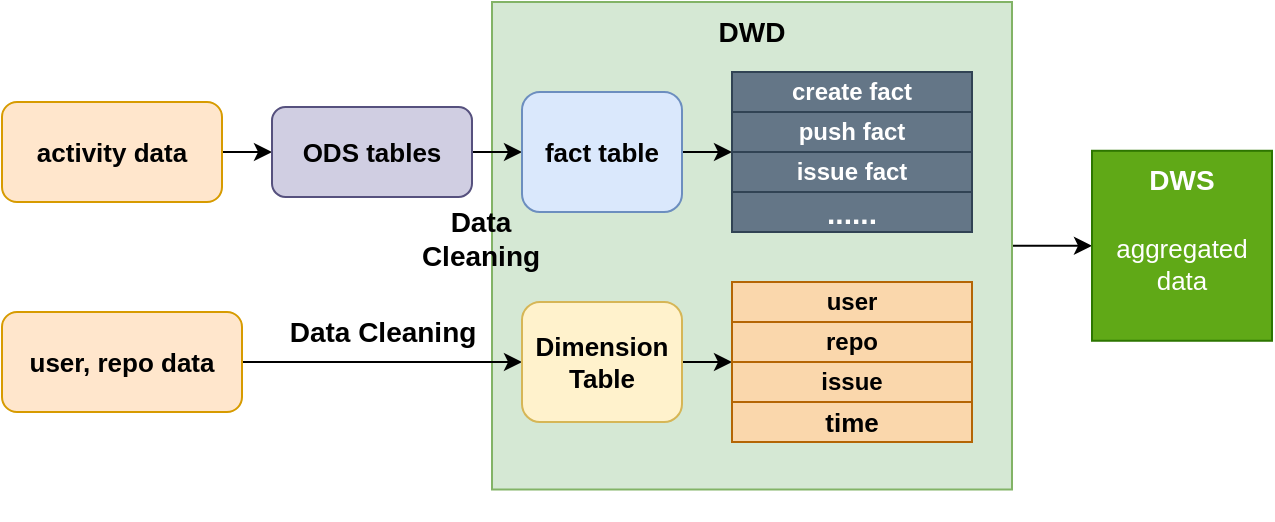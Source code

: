 <mxfile version="21.2.7" type="device">
  <diagram id="XBmsRkTeexYDoVoXpFaD" name="第 1 页">
    <mxGraphModel dx="797" dy="539" grid="1" gridSize="10" guides="1" tooltips="1" connect="1" arrows="1" fold="1" page="1" pageScale="1" pageWidth="827" pageHeight="1169" math="0" shadow="0">
      <root>
        <mxCell id="0" />
        <mxCell id="1" parent="0" />
        <mxCell id="hIDINZtTS6Osp7tBYlqM-32" value="" style="edgeStyle=orthogonalEdgeStyle;rounded=0;orthogonalLoop=1;jettySize=auto;html=1;" edge="1" parent="1" source="hIDINZtTS6Osp7tBYlqM-30" target="hIDINZtTS6Osp7tBYlqM-31">
          <mxGeometry relative="1" as="geometry" />
        </mxCell>
        <mxCell id="hIDINZtTS6Osp7tBYlqM-30" value="DWD&lt;br style=&quot;font-size: 14px;&quot;&gt;&lt;br style=&quot;font-size: 14px;&quot;&gt;&lt;br style=&quot;font-size: 14px;&quot;&gt;&lt;br style=&quot;font-size: 14px;&quot;&gt;&lt;br style=&quot;font-size: 14px;&quot;&gt;&lt;br style=&quot;font-size: 14px;&quot;&gt;&lt;br style=&quot;font-size: 14px;&quot;&gt;&lt;br style=&quot;font-size: 14px;&quot;&gt;&lt;br style=&quot;font-size: 14px;&quot;&gt;&lt;br style=&quot;font-size: 14px;&quot;&gt;&lt;br style=&quot;font-size: 14px;&quot;&gt;&lt;br style=&quot;font-size: 14px;&quot;&gt;&lt;br style=&quot;font-size: 14px;&quot;&gt;&lt;br style=&quot;font-size: 14px;&quot;&gt;&lt;br style=&quot;font-size: 14px;&quot;&gt;" style="rounded=0;whiteSpace=wrap;html=1;verticalAlign=top;fontStyle=1;fontSize=14;fillColor=#d5e8d4;strokeColor=#82b366;" vertex="1" parent="1">
          <mxGeometry x="380" y="150" width="260" height="243.75" as="geometry" />
        </mxCell>
        <mxCell id="hIDINZtTS6Osp7tBYlqM-27" value="" style="edgeStyle=orthogonalEdgeStyle;rounded=0;orthogonalLoop=1;jettySize=auto;html=1;" edge="1" parent="1" source="hIDINZtTS6Osp7tBYlqM-3" target="hIDINZtTS6Osp7tBYlqM-10">
          <mxGeometry relative="1" as="geometry" />
        </mxCell>
        <mxCell id="hIDINZtTS6Osp7tBYlqM-3" value="activity data" style="rounded=1;whiteSpace=wrap;html=1;fontStyle=1;fontSize=13;fillColor=#ffe6cc;strokeColor=#d79b00;" vertex="1" parent="1">
          <mxGeometry x="135" y="200" width="110" height="50" as="geometry" />
        </mxCell>
        <mxCell id="hIDINZtTS6Osp7tBYlqM-26" value="" style="edgeStyle=orthogonalEdgeStyle;rounded=0;orthogonalLoop=1;jettySize=auto;html=1;" edge="1" parent="1" source="hIDINZtTS6Osp7tBYlqM-10" target="hIDINZtTS6Osp7tBYlqM-11">
          <mxGeometry relative="1" as="geometry" />
        </mxCell>
        <mxCell id="hIDINZtTS6Osp7tBYlqM-10" value="ODS tables" style="rounded=1;whiteSpace=wrap;html=1;fontStyle=1;fontSize=13;fillColor=#d0cee2;strokeColor=#56517e;" vertex="1" parent="1">
          <mxGeometry x="270" y="202.5" width="100" height="45" as="geometry" />
        </mxCell>
        <mxCell id="hIDINZtTS6Osp7tBYlqM-25" style="edgeStyle=orthogonalEdgeStyle;rounded=0;orthogonalLoop=1;jettySize=auto;html=1;exitX=1;exitY=0.5;exitDx=0;exitDy=0;entryX=0;entryY=0;entryDx=0;entryDy=0;" edge="1" parent="1" source="hIDINZtTS6Osp7tBYlqM-11" target="hIDINZtTS6Osp7tBYlqM-14">
          <mxGeometry relative="1" as="geometry" />
        </mxCell>
        <mxCell id="hIDINZtTS6Osp7tBYlqM-11" value="fact table" style="rounded=1;whiteSpace=wrap;html=1;fontStyle=1;fontSize=13;fillColor=#dae8fc;strokeColor=#6c8ebf;" vertex="1" parent="1">
          <mxGeometry x="395" y="195" width="80" height="60" as="geometry" />
        </mxCell>
        <mxCell id="hIDINZtTS6Osp7tBYlqM-12" value="create fact" style="rounded=0;whiteSpace=wrap;html=1;fontStyle=1;fillColor=#647687;fontColor=#ffffff;strokeColor=#314354;" vertex="1" parent="1">
          <mxGeometry x="500" y="185" width="120" height="20" as="geometry" />
        </mxCell>
        <mxCell id="hIDINZtTS6Osp7tBYlqM-13" value="push fact" style="rounded=0;whiteSpace=wrap;html=1;fontStyle=1;fillColor=#647687;fontColor=#ffffff;strokeColor=#314354;" vertex="1" parent="1">
          <mxGeometry x="500" y="205" width="120" height="20" as="geometry" />
        </mxCell>
        <mxCell id="hIDINZtTS6Osp7tBYlqM-14" value="issue fact" style="rounded=0;whiteSpace=wrap;html=1;fontStyle=1;fillColor=#647687;fontColor=#ffffff;strokeColor=#314354;" vertex="1" parent="1">
          <mxGeometry x="500" y="225" width="120" height="20" as="geometry" />
        </mxCell>
        <mxCell id="hIDINZtTS6Osp7tBYlqM-15" value="......" style="rounded=0;whiteSpace=wrap;html=1;fontStyle=1;fontSize=15;fillColor=#647687;fontColor=#ffffff;strokeColor=#314354;" vertex="1" parent="1">
          <mxGeometry x="500" y="245" width="120" height="20" as="geometry" />
        </mxCell>
        <mxCell id="hIDINZtTS6Osp7tBYlqM-16" value="Data Cleaning" style="text;html=1;align=center;verticalAlign=middle;resizable=0;points=[];autosize=1;strokeColor=none;fillColor=none;fontStyle=1;fontSize=14;" vertex="1" parent="1">
          <mxGeometry x="265" y="300" width="120" height="30" as="geometry" />
        </mxCell>
        <mxCell id="hIDINZtTS6Osp7tBYlqM-19" value="" style="edgeStyle=orthogonalEdgeStyle;rounded=0;orthogonalLoop=1;jettySize=auto;html=1;" edge="1" parent="1" source="hIDINZtTS6Osp7tBYlqM-17" target="hIDINZtTS6Osp7tBYlqM-18">
          <mxGeometry relative="1" as="geometry" />
        </mxCell>
        <mxCell id="hIDINZtTS6Osp7tBYlqM-17" value="user, repo data" style="rounded=1;whiteSpace=wrap;html=1;fontStyle=1;fontSize=13;fillColor=#ffe6cc;strokeColor=#d79b00;" vertex="1" parent="1">
          <mxGeometry x="135" y="305" width="120" height="50" as="geometry" />
        </mxCell>
        <mxCell id="hIDINZtTS6Osp7tBYlqM-28" style="edgeStyle=orthogonalEdgeStyle;rounded=0;orthogonalLoop=1;jettySize=auto;html=1;exitX=1;exitY=0.5;exitDx=0;exitDy=0;entryX=0;entryY=0;entryDx=0;entryDy=0;" edge="1" parent="1" source="hIDINZtTS6Osp7tBYlqM-18" target="hIDINZtTS6Osp7tBYlqM-22">
          <mxGeometry relative="1" as="geometry" />
        </mxCell>
        <mxCell id="hIDINZtTS6Osp7tBYlqM-18" value="Dimension Table" style="rounded=1;whiteSpace=wrap;html=1;fontStyle=1;fontSize=13;fillColor=#fff2cc;strokeColor=#d6b656;" vertex="1" parent="1">
          <mxGeometry x="395" y="300" width="80" height="60" as="geometry" />
        </mxCell>
        <mxCell id="hIDINZtTS6Osp7tBYlqM-20" value="user" style="rounded=0;whiteSpace=wrap;html=1;fontStyle=1" vertex="1" parent="1">
          <mxGeometry x="500" y="290" width="120" height="20" as="geometry" />
        </mxCell>
        <mxCell id="hIDINZtTS6Osp7tBYlqM-21" value="repo" style="rounded=0;whiteSpace=wrap;html=1;fontStyle=1" vertex="1" parent="1">
          <mxGeometry x="500" y="310" width="120" height="20" as="geometry" />
        </mxCell>
        <mxCell id="hIDINZtTS6Osp7tBYlqM-22" value="issue" style="rounded=0;whiteSpace=wrap;html=1;fontStyle=1;fillColor=#fad7ac;strokeColor=#b46504;" vertex="1" parent="1">
          <mxGeometry x="500" y="330" width="120" height="20" as="geometry" />
        </mxCell>
        <mxCell id="hIDINZtTS6Osp7tBYlqM-23" value="time" style="rounded=0;whiteSpace=wrap;html=1;fontStyle=1;fontSize=13;fillColor=#fad7ac;strokeColor=#b46504;" vertex="1" parent="1">
          <mxGeometry x="500" y="350" width="120" height="20" as="geometry" />
        </mxCell>
        <mxCell id="hIDINZtTS6Osp7tBYlqM-29" value="Data &lt;br style=&quot;font-size: 14px;&quot;&gt;Cleaning" style="text;html=1;align=center;verticalAlign=middle;resizable=0;points=[];autosize=1;strokeColor=none;fillColor=none;fontStyle=1;fontSize=14;" vertex="1" parent="1">
          <mxGeometry x="334" y="242.5" width="80" height="50" as="geometry" />
        </mxCell>
        <mxCell id="hIDINZtTS6Osp7tBYlqM-31" value="DWS&lt;br&gt;&lt;br&gt;&lt;font style=&quot;font-size: 13px; font-weight: normal;&quot;&gt;aggregated data&lt;/font&gt;" style="rounded=0;whiteSpace=wrap;html=1;verticalAlign=top;fontStyle=1;fontSize=14;fillColor=#60a917;fontColor=#ffffff;strokeColor=#2D7600;" vertex="1" parent="1">
          <mxGeometry x="680" y="224.38" width="90" height="95" as="geometry" />
        </mxCell>
        <mxCell id="hIDINZtTS6Osp7tBYlqM-33" value="user" style="rounded=0;whiteSpace=wrap;html=1;fontStyle=1;fillColor=#fad7ac;strokeColor=#b46504;" vertex="1" parent="1">
          <mxGeometry x="500" y="290" width="120" height="20" as="geometry" />
        </mxCell>
        <mxCell id="hIDINZtTS6Osp7tBYlqM-34" value="repo" style="rounded=0;whiteSpace=wrap;html=1;fontStyle=1;fillColor=#fad7ac;strokeColor=#b46504;" vertex="1" parent="1">
          <mxGeometry x="500" y="310" width="120" height="20" as="geometry" />
        </mxCell>
      </root>
    </mxGraphModel>
  </diagram>
</mxfile>
